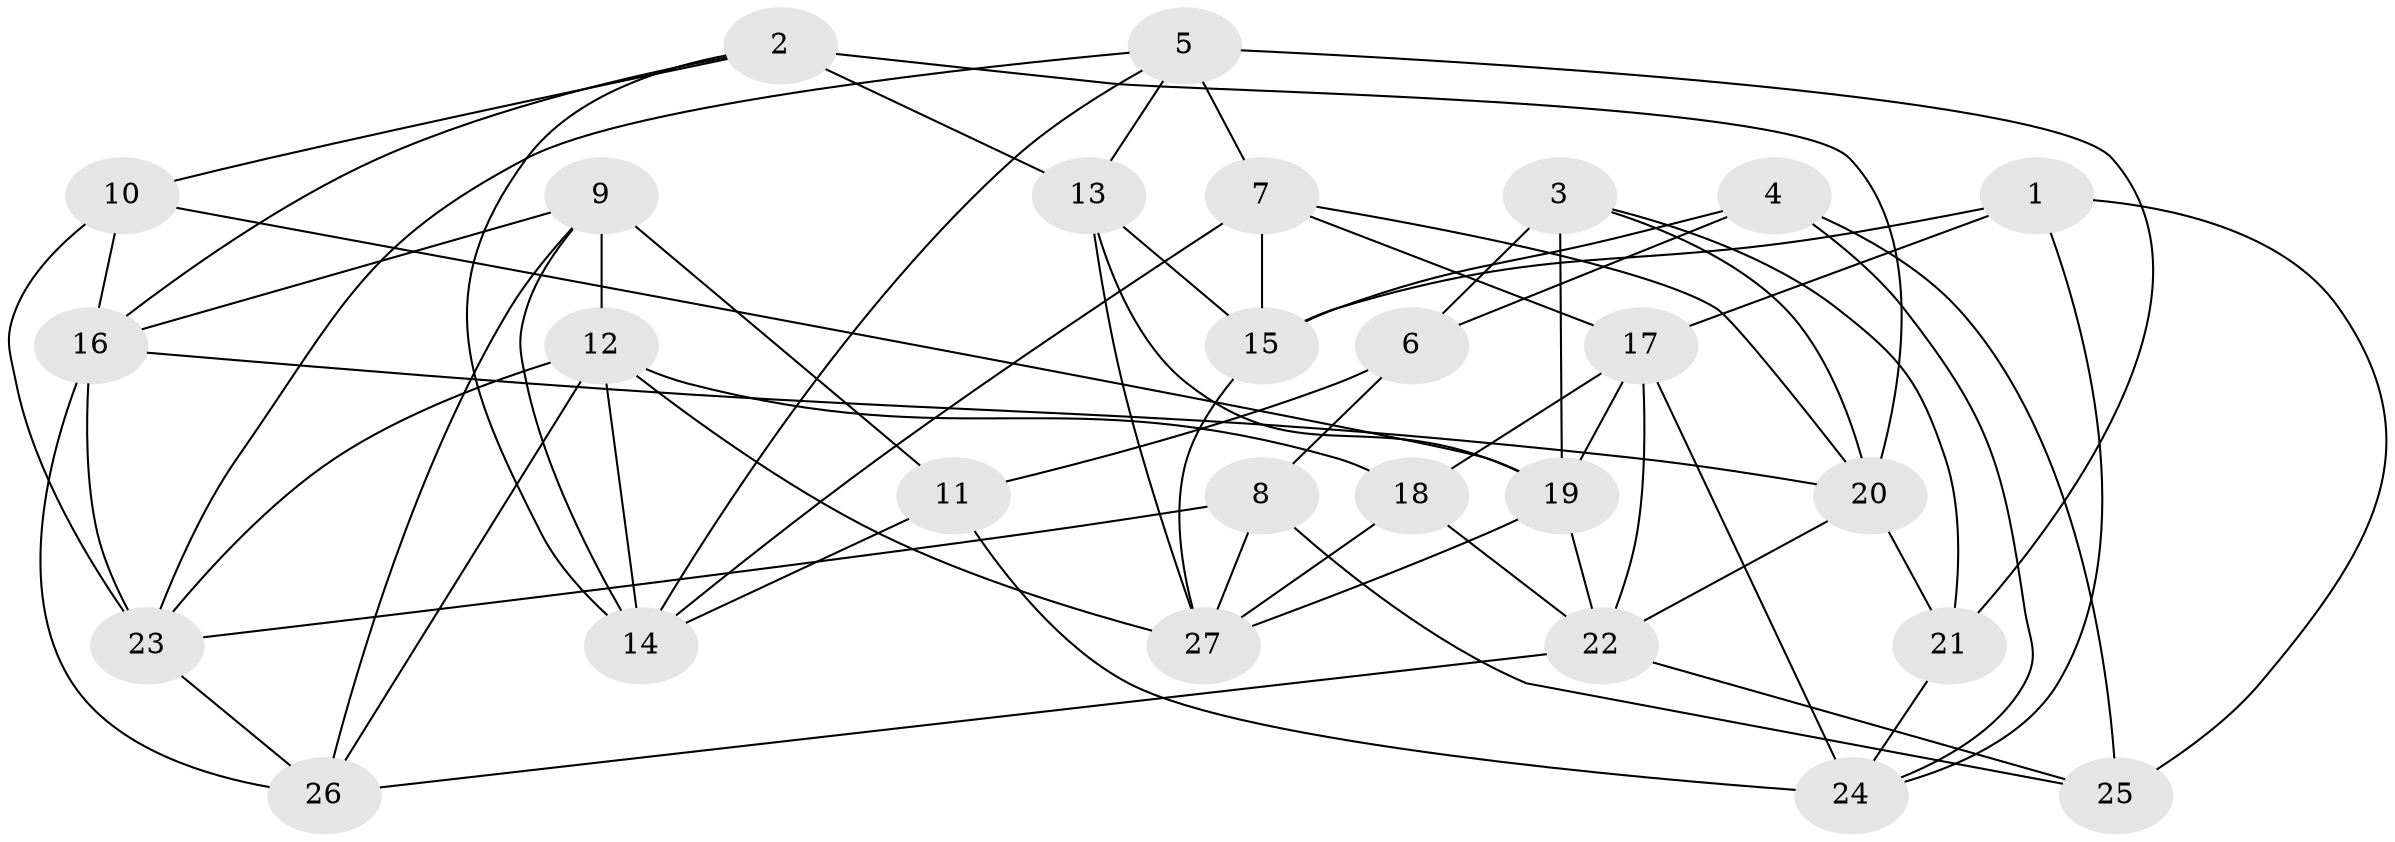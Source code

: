 // original degree distribution, {4: 1.0}
// Generated by graph-tools (version 1.1) at 2025/03/03/09/25 03:03:02]
// undirected, 27 vertices, 67 edges
graph export_dot {
graph [start="1"]
  node [color=gray90,style=filled];
  1;
  2;
  3;
  4;
  5;
  6;
  7;
  8;
  9;
  10;
  11;
  12;
  13;
  14;
  15;
  16;
  17;
  18;
  19;
  20;
  21;
  22;
  23;
  24;
  25;
  26;
  27;
  1 -- 15 [weight=1.0];
  1 -- 17 [weight=1.0];
  1 -- 24 [weight=1.0];
  1 -- 25 [weight=1.0];
  2 -- 10 [weight=1.0];
  2 -- 13 [weight=2.0];
  2 -- 14 [weight=1.0];
  2 -- 16 [weight=1.0];
  2 -- 20 [weight=1.0];
  3 -- 6 [weight=2.0];
  3 -- 19 [weight=1.0];
  3 -- 20 [weight=1.0];
  3 -- 21 [weight=2.0];
  4 -- 6 [weight=2.0];
  4 -- 15 [weight=1.0];
  4 -- 24 [weight=1.0];
  4 -- 25 [weight=2.0];
  5 -- 7 [weight=1.0];
  5 -- 13 [weight=1.0];
  5 -- 14 [weight=1.0];
  5 -- 21 [weight=2.0];
  5 -- 23 [weight=1.0];
  6 -- 8 [weight=1.0];
  6 -- 11 [weight=1.0];
  7 -- 14 [weight=1.0];
  7 -- 15 [weight=2.0];
  7 -- 17 [weight=1.0];
  7 -- 20 [weight=1.0];
  8 -- 23 [weight=1.0];
  8 -- 25 [weight=1.0];
  8 -- 27 [weight=1.0];
  9 -- 11 [weight=2.0];
  9 -- 12 [weight=1.0];
  9 -- 14 [weight=1.0];
  9 -- 16 [weight=1.0];
  9 -- 26 [weight=1.0];
  10 -- 16 [weight=1.0];
  10 -- 19 [weight=1.0];
  10 -- 23 [weight=1.0];
  11 -- 14 [weight=1.0];
  11 -- 24 [weight=2.0];
  12 -- 14 [weight=1.0];
  12 -- 18 [weight=1.0];
  12 -- 23 [weight=1.0];
  12 -- 26 [weight=1.0];
  12 -- 27 [weight=1.0];
  13 -- 15 [weight=1.0];
  13 -- 19 [weight=1.0];
  13 -- 27 [weight=1.0];
  15 -- 27 [weight=1.0];
  16 -- 20 [weight=1.0];
  16 -- 23 [weight=1.0];
  16 -- 26 [weight=1.0];
  17 -- 18 [weight=1.0];
  17 -- 19 [weight=1.0];
  17 -- 22 [weight=1.0];
  17 -- 24 [weight=1.0];
  18 -- 22 [weight=1.0];
  18 -- 27 [weight=1.0];
  19 -- 22 [weight=1.0];
  19 -- 27 [weight=1.0];
  20 -- 21 [weight=1.0];
  20 -- 22 [weight=1.0];
  21 -- 24 [weight=1.0];
  22 -- 25 [weight=2.0];
  22 -- 26 [weight=2.0];
  23 -- 26 [weight=1.0];
}
